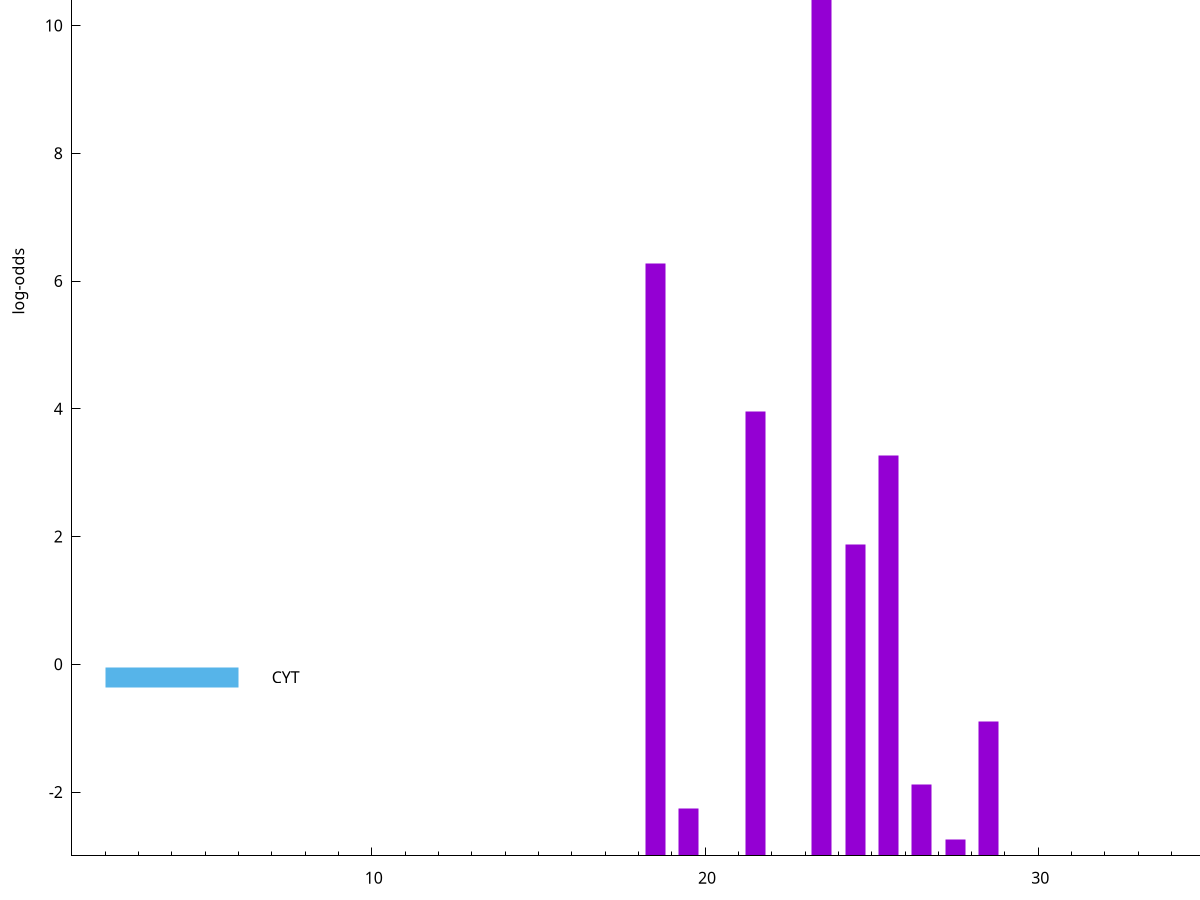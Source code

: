 set title "LipoP predictions for SRR3467249.gff"
set size 2., 1.4
set xrange [1:70] 
set mxtics 10
set yrange [-3:15]
set y2range [0:18]
set ylabel "log-odds"
set term postscript eps color solid "Helvetica" 30
set output "SRR3467249.gff110.eps"
set arrow from 2,13.7873 to 6,13.7873 nohead lt 1 lw 20
set label "SpI" at 7,13.7873
set arrow from 2,-0.200913 to 6,-0.200913 nohead lt 3 lw 20
set label "CYT" at 7,-0.200913
set arrow from 2,13.7873 to 6,13.7873 nohead lt 1 lw 20
set label "SpI" at 7,13.7873
# NOTE: The scores below are the log-odds scores with the threshold
# NOTE: subtracted (a hack to make gnuplot make the histogram all
# NOTE: look nice).
plot "-" axes x1y2 title "" with impulses lt 1 lw 20
23.500000 16.776300
18.500000 9.272710
21.500000 6.955310
25.500000 6.262400
24.500000 4.880670
28.500000 2.108494
26.500000 1.110960
19.500000 0.735500
27.500000 0.263830
e
exit
